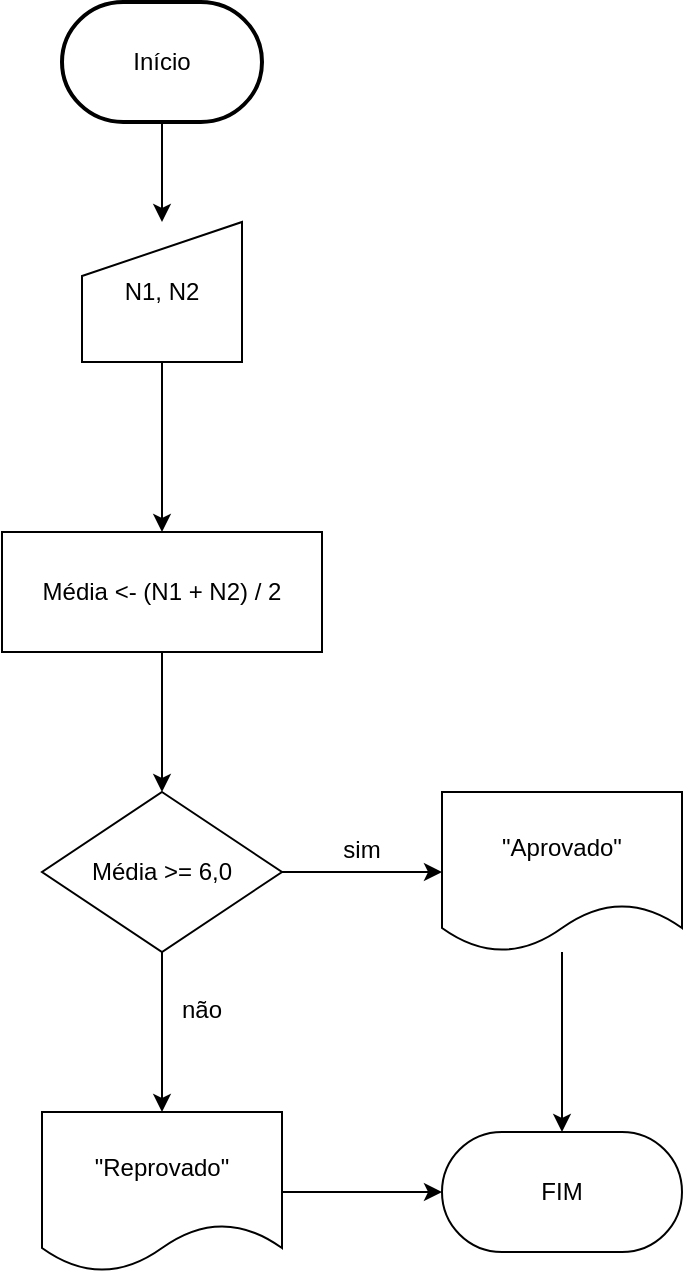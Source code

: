 <mxfile version="26.0.16">
  <diagram name="Page-1" id="edf60f1a-56cd-e834-aa8a-f176f3a09ee4">
    <mxGraphModel dx="2066" dy="755" grid="1" gridSize="10" guides="1" tooltips="1" connect="1" arrows="1" fold="1" page="1" pageScale="1" pageWidth="1100" pageHeight="850" background="none" math="0" shadow="0">
      <root>
        <mxCell id="0" />
        <mxCell id="1" parent="0" />
        <mxCell id="qw9EZCMydE7B6fMpdmAE-6" value="" style="edgeStyle=orthogonalEdgeStyle;rounded=0;orthogonalLoop=1;jettySize=auto;html=1;" edge="1" parent="1" source="qw9EZCMydE7B6fMpdmAE-1" target="qw9EZCMydE7B6fMpdmAE-4">
          <mxGeometry relative="1" as="geometry" />
        </mxCell>
        <mxCell id="qw9EZCMydE7B6fMpdmAE-1" value="Início" style="strokeWidth=2;html=1;shape=mxgraph.flowchart.terminator;whiteSpace=wrap;" vertex="1" parent="1">
          <mxGeometry x="200" y="60" width="100" height="60" as="geometry" />
        </mxCell>
        <mxCell id="qw9EZCMydE7B6fMpdmAE-8" value="" style="edgeStyle=orthogonalEdgeStyle;rounded=0;orthogonalLoop=1;jettySize=auto;html=1;" edge="1" parent="1" source="qw9EZCMydE7B6fMpdmAE-4" target="qw9EZCMydE7B6fMpdmAE-7">
          <mxGeometry relative="1" as="geometry" />
        </mxCell>
        <mxCell id="qw9EZCMydE7B6fMpdmAE-4" value="N1, N2" style="shape=manualInput;whiteSpace=wrap;html=1;size=27;" vertex="1" parent="1">
          <mxGeometry x="210" y="170" width="80" height="70" as="geometry" />
        </mxCell>
        <mxCell id="qw9EZCMydE7B6fMpdmAE-10" value="" style="edgeStyle=orthogonalEdgeStyle;rounded=0;orthogonalLoop=1;jettySize=auto;html=1;" edge="1" parent="1" source="qw9EZCMydE7B6fMpdmAE-7" target="qw9EZCMydE7B6fMpdmAE-9">
          <mxGeometry relative="1" as="geometry" />
        </mxCell>
        <mxCell id="qw9EZCMydE7B6fMpdmAE-7" value="Média &amp;lt;- (N1 + N2) / 2" style="whiteSpace=wrap;html=1;" vertex="1" parent="1">
          <mxGeometry x="170" y="325" width="160" height="60" as="geometry" />
        </mxCell>
        <mxCell id="qw9EZCMydE7B6fMpdmAE-13" value="" style="edgeStyle=orthogonalEdgeStyle;rounded=0;orthogonalLoop=1;jettySize=auto;html=1;" edge="1" parent="1" source="qw9EZCMydE7B6fMpdmAE-9" target="qw9EZCMydE7B6fMpdmAE-12">
          <mxGeometry relative="1" as="geometry" />
        </mxCell>
        <mxCell id="qw9EZCMydE7B6fMpdmAE-15" value="" style="edgeStyle=orthogonalEdgeStyle;rounded=0;orthogonalLoop=1;jettySize=auto;html=1;" edge="1" parent="1" source="qw9EZCMydE7B6fMpdmAE-9" target="qw9EZCMydE7B6fMpdmAE-14">
          <mxGeometry relative="1" as="geometry" />
        </mxCell>
        <mxCell id="qw9EZCMydE7B6fMpdmAE-9" value="Média &amp;gt;= 6,0" style="rhombus;whiteSpace=wrap;html=1;" vertex="1" parent="1">
          <mxGeometry x="190" y="455" width="120" height="80" as="geometry" />
        </mxCell>
        <mxCell id="qw9EZCMydE7B6fMpdmAE-18" value="" style="edgeStyle=orthogonalEdgeStyle;rounded=0;orthogonalLoop=1;jettySize=auto;html=1;" edge="1" parent="1" source="qw9EZCMydE7B6fMpdmAE-12" target="qw9EZCMydE7B6fMpdmAE-16">
          <mxGeometry relative="1" as="geometry" />
        </mxCell>
        <mxCell id="qw9EZCMydE7B6fMpdmAE-12" value="&quot;Reprovado&quot;" style="shape=document;whiteSpace=wrap;html=1;boundedLbl=1;" vertex="1" parent="1">
          <mxGeometry x="190" y="615" width="120" height="80" as="geometry" />
        </mxCell>
        <mxCell id="qw9EZCMydE7B6fMpdmAE-17" value="" style="edgeStyle=orthogonalEdgeStyle;rounded=0;orthogonalLoop=1;jettySize=auto;html=1;" edge="1" parent="1" source="qw9EZCMydE7B6fMpdmAE-14" target="qw9EZCMydE7B6fMpdmAE-16">
          <mxGeometry relative="1" as="geometry" />
        </mxCell>
        <mxCell id="qw9EZCMydE7B6fMpdmAE-14" value="&quot;Aprovado&quot;" style="shape=document;whiteSpace=wrap;html=1;boundedLbl=1;" vertex="1" parent="1">
          <mxGeometry x="390" y="455" width="120" height="80" as="geometry" />
        </mxCell>
        <mxCell id="qw9EZCMydE7B6fMpdmAE-16" value="FIM" style="rounded=1;whiteSpace=wrap;html=1;arcSize=50;" vertex="1" parent="1">
          <mxGeometry x="390" y="625" width="120" height="60" as="geometry" />
        </mxCell>
        <mxCell id="qw9EZCMydE7B6fMpdmAE-20" value="sim" style="text;strokeColor=none;fillColor=none;align=center;verticalAlign=top;spacingLeft=4;spacingRight=4;overflow=hidden;rotatable=0;points=[[0,0.5],[1,0.5]];portConstraint=eastwest;whiteSpace=wrap;html=1;" vertex="1" parent="1">
          <mxGeometry x="330" y="470" width="40" height="26" as="geometry" />
        </mxCell>
        <mxCell id="qw9EZCMydE7B6fMpdmAE-21" value="não" style="text;strokeColor=none;fillColor=none;align=center;verticalAlign=top;spacingLeft=4;spacingRight=4;overflow=hidden;rotatable=0;points=[[0,0.5],[1,0.5]];portConstraint=eastwest;whiteSpace=wrap;html=1;" vertex="1" parent="1">
          <mxGeometry x="250" y="550" width="40" height="26" as="geometry" />
        </mxCell>
      </root>
    </mxGraphModel>
  </diagram>
</mxfile>
